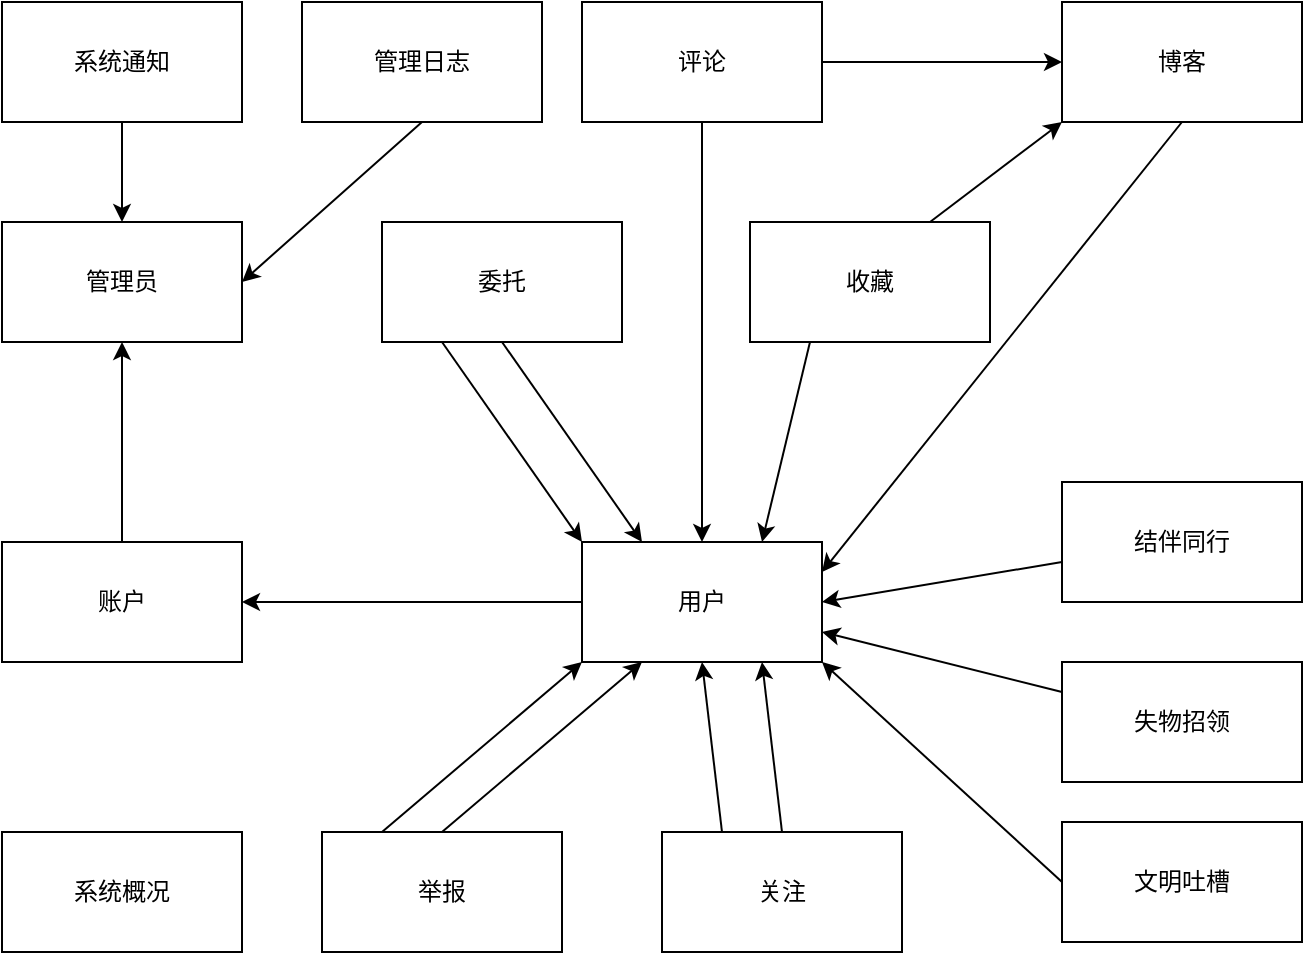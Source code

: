 <mxfile version="13.7.3" type="device"><diagram id="zJ2-Djce7Bc-0yDpTp82" name="第 1 页"><mxGraphModel dx="1037" dy="609" grid="1" gridSize="10" guides="1" tooltips="1" connect="1" arrows="1" fold="1" page="1" pageScale="1" pageWidth="827" pageHeight="1169" math="0" shadow="0"><root><mxCell id="0"/><mxCell id="1" parent="0"/><mxCell id="QiYsVrSy1g7Ezzu-RLje-5" style="edgeStyle=orthogonalEdgeStyle;rounded=0;orthogonalLoop=1;jettySize=auto;html=1;exitX=0.5;exitY=1;exitDx=0;exitDy=0;entryX=0.5;entryY=0;entryDx=0;entryDy=0;" parent="1" source="QiYsVrSy1g7Ezzu-RLje-1" target="QiYsVrSy1g7Ezzu-RLje-2" edge="1"><mxGeometry relative="1" as="geometry"/></mxCell><mxCell id="QiYsVrSy1g7Ezzu-RLje-1" value="系统通知" style="rounded=0;whiteSpace=wrap;html=1;" parent="1" vertex="1"><mxGeometry x="40" y="110" width="120" height="60" as="geometry"/></mxCell><mxCell id="QiYsVrSy1g7Ezzu-RLje-2" value="管理员" style="rounded=0;whiteSpace=wrap;html=1;" parent="1" vertex="1"><mxGeometry x="40" y="220" width="120" height="60" as="geometry"/></mxCell><mxCell id="QiYsVrSy1g7Ezzu-RLje-4" style="edgeStyle=orthogonalEdgeStyle;rounded=0;orthogonalLoop=1;jettySize=auto;html=1;exitX=0.5;exitY=0;exitDx=0;exitDy=0;" parent="1" source="QiYsVrSy1g7Ezzu-RLje-3" target="QiYsVrSy1g7Ezzu-RLje-2" edge="1"><mxGeometry relative="1" as="geometry"/></mxCell><mxCell id="QiYsVrSy1g7Ezzu-RLje-3" value="账户" style="rounded=0;whiteSpace=wrap;html=1;" parent="1" vertex="1"><mxGeometry x="40" y="380" width="120" height="60" as="geometry"/></mxCell><mxCell id="QiYsVrSy1g7Ezzu-RLje-7" style="edgeStyle=orthogonalEdgeStyle;rounded=0;orthogonalLoop=1;jettySize=auto;html=1;exitX=0;exitY=0.5;exitDx=0;exitDy=0;entryX=1;entryY=0.5;entryDx=0;entryDy=0;" parent="1" source="QiYsVrSy1g7Ezzu-RLje-6" target="QiYsVrSy1g7Ezzu-RLje-3" edge="1"><mxGeometry relative="1" as="geometry"/></mxCell><mxCell id="QiYsVrSy1g7Ezzu-RLje-6" value="用户" style="rounded=0;whiteSpace=wrap;html=1;" parent="1" vertex="1"><mxGeometry x="330" y="380" width="120" height="60" as="geometry"/></mxCell><mxCell id="QiYsVrSy1g7Ezzu-RLje-9" style="rounded=0;orthogonalLoop=1;jettySize=auto;html=1;exitX=0.25;exitY=1;exitDx=0;exitDy=0;entryX=0;entryY=0;entryDx=0;entryDy=0;" parent="1" source="QiYsVrSy1g7Ezzu-RLje-8" target="QiYsVrSy1g7Ezzu-RLje-6" edge="1"><mxGeometry relative="1" as="geometry"/></mxCell><mxCell id="QiYsVrSy1g7Ezzu-RLje-10" style="rounded=0;orthogonalLoop=1;jettySize=auto;html=1;exitX=0.5;exitY=1;exitDx=0;exitDy=0;entryX=0.25;entryY=0;entryDx=0;entryDy=0;" parent="1" source="QiYsVrSy1g7Ezzu-RLje-8" target="QiYsVrSy1g7Ezzu-RLje-6" edge="1"><mxGeometry relative="1" as="geometry"/></mxCell><mxCell id="QiYsVrSy1g7Ezzu-RLje-8" value="委托" style="rounded=0;whiteSpace=wrap;html=1;" parent="1" vertex="1"><mxGeometry x="230" y="220" width="120" height="60" as="geometry"/></mxCell><mxCell id="QiYsVrSy1g7Ezzu-RLje-12" style="rounded=0;orthogonalLoop=1;jettySize=auto;html=1;exitX=0.25;exitY=0;exitDx=0;exitDy=0;entryX=0;entryY=1;entryDx=0;entryDy=0;" parent="1" source="QiYsVrSy1g7Ezzu-RLje-11" target="QiYsVrSy1g7Ezzu-RLje-6" edge="1"><mxGeometry relative="1" as="geometry"/></mxCell><mxCell id="QiYsVrSy1g7Ezzu-RLje-13" style="rounded=0;orthogonalLoop=1;jettySize=auto;html=1;exitX=0.5;exitY=0;exitDx=0;exitDy=0;entryX=0.25;entryY=1;entryDx=0;entryDy=0;" parent="1" source="QiYsVrSy1g7Ezzu-RLje-11" target="QiYsVrSy1g7Ezzu-RLje-6" edge="1"><mxGeometry relative="1" as="geometry"/></mxCell><mxCell id="QiYsVrSy1g7Ezzu-RLje-11" value="举报" style="rounded=0;whiteSpace=wrap;html=1;" parent="1" vertex="1"><mxGeometry x="200" y="525" width="120" height="60" as="geometry"/></mxCell><mxCell id="QiYsVrSy1g7Ezzu-RLje-15" style="rounded=0;orthogonalLoop=1;jettySize=auto;html=1;entryX=1;entryY=0.5;entryDx=0;entryDy=0;" parent="1" source="QiYsVrSy1g7Ezzu-RLje-14" target="QiYsVrSy1g7Ezzu-RLje-6" edge="1"><mxGeometry relative="1" as="geometry"/></mxCell><mxCell id="QiYsVrSy1g7Ezzu-RLje-14" value="结伴同行" style="rounded=0;whiteSpace=wrap;html=1;" parent="1" vertex="1"><mxGeometry x="570" y="350" width="120" height="60" as="geometry"/></mxCell><mxCell id="QiYsVrSy1g7Ezzu-RLje-17" style="edgeStyle=none;rounded=0;orthogonalLoop=1;jettySize=auto;html=1;entryX=1;entryY=0.75;entryDx=0;entryDy=0;" parent="1" source="QiYsVrSy1g7Ezzu-RLje-16" target="QiYsVrSy1g7Ezzu-RLje-6" edge="1"><mxGeometry relative="1" as="geometry"/></mxCell><mxCell id="QiYsVrSy1g7Ezzu-RLje-16" value="失物招领" style="rounded=0;whiteSpace=wrap;html=1;" parent="1" vertex="1"><mxGeometry x="570" y="440" width="120" height="60" as="geometry"/></mxCell><mxCell id="QiYsVrSy1g7Ezzu-RLje-19" style="edgeStyle=none;rounded=0;orthogonalLoop=1;jettySize=auto;html=1;exitX=0;exitY=0.5;exitDx=0;exitDy=0;entryX=1;entryY=1;entryDx=0;entryDy=0;" parent="1" source="QiYsVrSy1g7Ezzu-RLje-18" target="QiYsVrSy1g7Ezzu-RLje-6" edge="1"><mxGeometry relative="1" as="geometry"/></mxCell><mxCell id="QiYsVrSy1g7Ezzu-RLje-18" value="文明吐槽" style="rounded=0;whiteSpace=wrap;html=1;" parent="1" vertex="1"><mxGeometry x="570" y="520" width="120" height="60" as="geometry"/></mxCell><mxCell id="QiYsVrSy1g7Ezzu-RLje-21" style="edgeStyle=none;rounded=0;orthogonalLoop=1;jettySize=auto;html=1;exitX=0.5;exitY=1;exitDx=0;exitDy=0;entryX=1;entryY=0.25;entryDx=0;entryDy=0;" parent="1" source="QiYsVrSy1g7Ezzu-RLje-20" target="QiYsVrSy1g7Ezzu-RLje-6" edge="1"><mxGeometry relative="1" as="geometry"/></mxCell><mxCell id="QiYsVrSy1g7Ezzu-RLje-20" value="博客" style="rounded=0;whiteSpace=wrap;html=1;" parent="1" vertex="1"><mxGeometry x="570" y="110" width="120" height="60" as="geometry"/></mxCell><mxCell id="QiYsVrSy1g7Ezzu-RLje-23" style="edgeStyle=none;rounded=0;orthogonalLoop=1;jettySize=auto;html=1;entryX=0.5;entryY=0;entryDx=0;entryDy=0;" parent="1" source="QiYsVrSy1g7Ezzu-RLje-22" target="QiYsVrSy1g7Ezzu-RLje-6" edge="1"><mxGeometry relative="1" as="geometry"/></mxCell><mxCell id="QiYsVrSy1g7Ezzu-RLje-24" style="edgeStyle=none;rounded=0;orthogonalLoop=1;jettySize=auto;html=1;" parent="1" source="QiYsVrSy1g7Ezzu-RLje-22" target="QiYsVrSy1g7Ezzu-RLje-20" edge="1"><mxGeometry relative="1" as="geometry"/></mxCell><mxCell id="QiYsVrSy1g7Ezzu-RLje-22" value="评论" style="rounded=0;whiteSpace=wrap;html=1;" parent="1" vertex="1"><mxGeometry x="330" y="110" width="120" height="60" as="geometry"/></mxCell><mxCell id="QiYsVrSy1g7Ezzu-RLje-27" style="edgeStyle=none;rounded=0;orthogonalLoop=1;jettySize=auto;html=1;exitX=0.75;exitY=0;exitDx=0;exitDy=0;entryX=0;entryY=1;entryDx=0;entryDy=0;" parent="1" source="QiYsVrSy1g7Ezzu-RLje-25" target="QiYsVrSy1g7Ezzu-RLje-20" edge="1"><mxGeometry relative="1" as="geometry"/></mxCell><mxCell id="QiYsVrSy1g7Ezzu-RLje-34" style="edgeStyle=none;rounded=0;orthogonalLoop=1;jettySize=auto;html=1;exitX=0.25;exitY=1;exitDx=0;exitDy=0;entryX=0.75;entryY=0;entryDx=0;entryDy=0;" parent="1" source="QiYsVrSy1g7Ezzu-RLje-25" target="QiYsVrSy1g7Ezzu-RLje-6" edge="1"><mxGeometry relative="1" as="geometry"/></mxCell><mxCell id="QiYsVrSy1g7Ezzu-RLje-25" value="收藏" style="rounded=0;whiteSpace=wrap;html=1;" parent="1" vertex="1"><mxGeometry x="414" y="220" width="120" height="60" as="geometry"/></mxCell><mxCell id="QiYsVrSy1g7Ezzu-RLje-31" style="edgeStyle=none;rounded=0;orthogonalLoop=1;jettySize=auto;html=1;exitX=0.25;exitY=0;exitDx=0;exitDy=0;entryX=0.5;entryY=1;entryDx=0;entryDy=0;" parent="1" source="QiYsVrSy1g7Ezzu-RLje-29" target="QiYsVrSy1g7Ezzu-RLje-6" edge="1"><mxGeometry relative="1" as="geometry"/></mxCell><mxCell id="QiYsVrSy1g7Ezzu-RLje-32" style="edgeStyle=none;rounded=0;orthogonalLoop=1;jettySize=auto;html=1;exitX=0.5;exitY=0;exitDx=0;exitDy=0;entryX=0.75;entryY=1;entryDx=0;entryDy=0;" parent="1" source="QiYsVrSy1g7Ezzu-RLje-29" target="QiYsVrSy1g7Ezzu-RLje-6" edge="1"><mxGeometry relative="1" as="geometry"/></mxCell><mxCell id="QiYsVrSy1g7Ezzu-RLje-29" value="关注" style="rounded=0;whiteSpace=wrap;html=1;" parent="1" vertex="1"><mxGeometry x="370" y="525" width="120" height="60" as="geometry"/></mxCell><mxCell id="QiYsVrSy1g7Ezzu-RLje-33" value="系统概况" style="rounded=0;whiteSpace=wrap;html=1;" parent="1" vertex="1"><mxGeometry x="40" y="525" width="120" height="60" as="geometry"/></mxCell><mxCell id="pXlwkf5pQlbbf7hu1hml-2" style="rounded=0;orthogonalLoop=1;jettySize=auto;html=1;exitX=0.5;exitY=1;exitDx=0;exitDy=0;entryX=1;entryY=0.5;entryDx=0;entryDy=0;" parent="1" source="pXlwkf5pQlbbf7hu1hml-1" target="QiYsVrSy1g7Ezzu-RLje-2" edge="1"><mxGeometry relative="1" as="geometry"/></mxCell><mxCell id="pXlwkf5pQlbbf7hu1hml-1" value="管理日志" style="rounded=0;whiteSpace=wrap;html=1;" parent="1" vertex="1"><mxGeometry x="190" y="110" width="120" height="60" as="geometry"/></mxCell></root></mxGraphModel></diagram></mxfile>